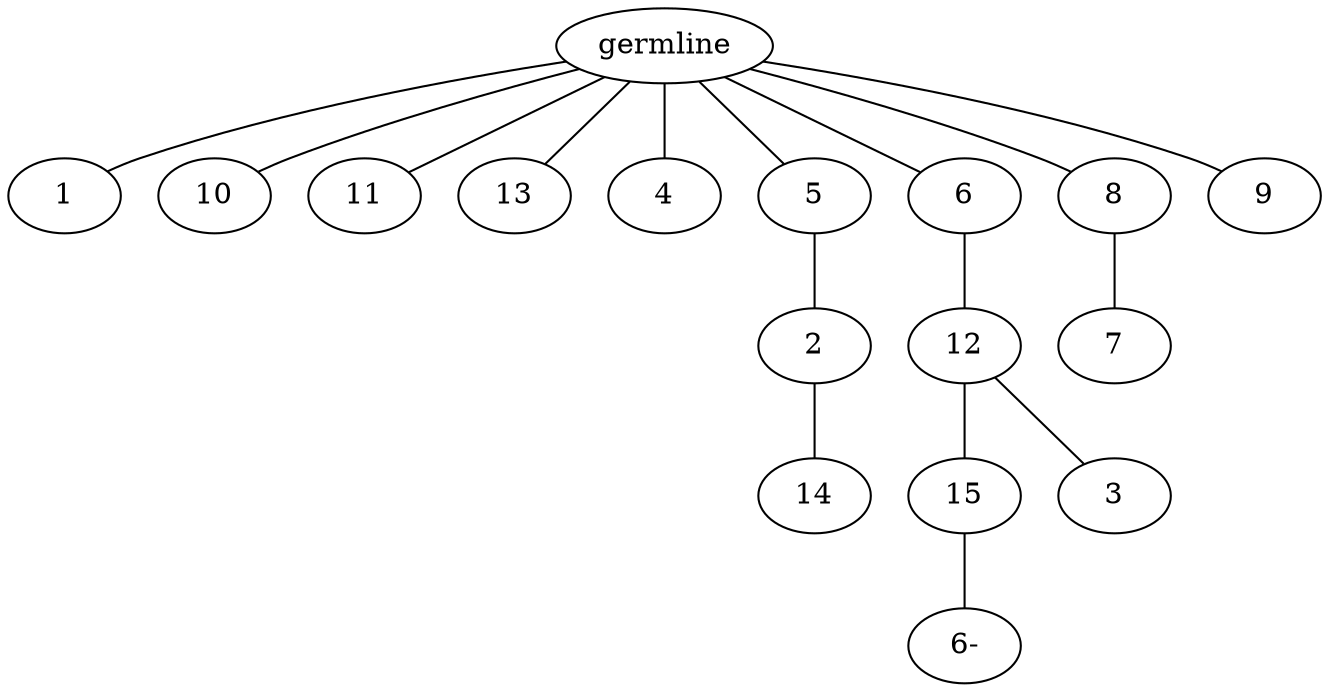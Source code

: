 graph tree {
    "140321371089408" [label="germline"];
    "140321371085408" [label="1"];
    "140321371086704" [label="10"];
    "140321371084256" [label="11"];
    "140321371085360" [label="13"];
    "140321371086512" [label="4"];
    "140321371085840" [label="5"];
    "140321371098176" [label="2"];
    "140321371096400" [label="14"];
    "140321371083728" [label="6"];
    "140321371096016" [label="12"];
    "140321371097168" [label="15"];
    "140321371088400" [label="6-"];
    "140321371096304" [label="3"];
    "140321370996160" [label="8"];
    "140321371097696" [label="7"];
    "140321370914624" [label="9"];
    "140321371089408" -- "140321371085408";
    "140321371089408" -- "140321371086704";
    "140321371089408" -- "140321371084256";
    "140321371089408" -- "140321371085360";
    "140321371089408" -- "140321371086512";
    "140321371089408" -- "140321371085840";
    "140321371089408" -- "140321371083728";
    "140321371089408" -- "140321370996160";
    "140321371089408" -- "140321370914624";
    "140321371085840" -- "140321371098176";
    "140321371098176" -- "140321371096400";
    "140321371083728" -- "140321371096016";
    "140321371096016" -- "140321371097168";
    "140321371096016" -- "140321371096304";
    "140321371097168" -- "140321371088400";
    "140321370996160" -- "140321371097696";
}
